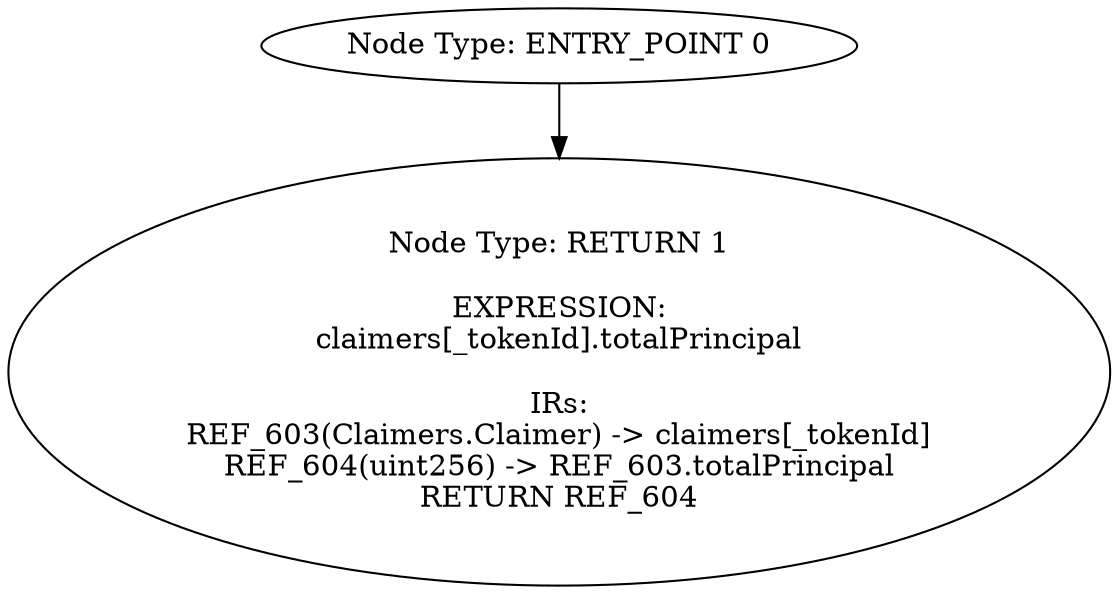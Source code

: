 digraph{
0[label="Node Type: ENTRY_POINT 0
"];
0->1;
1[label="Node Type: RETURN 1

EXPRESSION:
claimers[_tokenId].totalPrincipal

IRs:
REF_603(Claimers.Claimer) -> claimers[_tokenId]
REF_604(uint256) -> REF_603.totalPrincipal
RETURN REF_604"];
}
